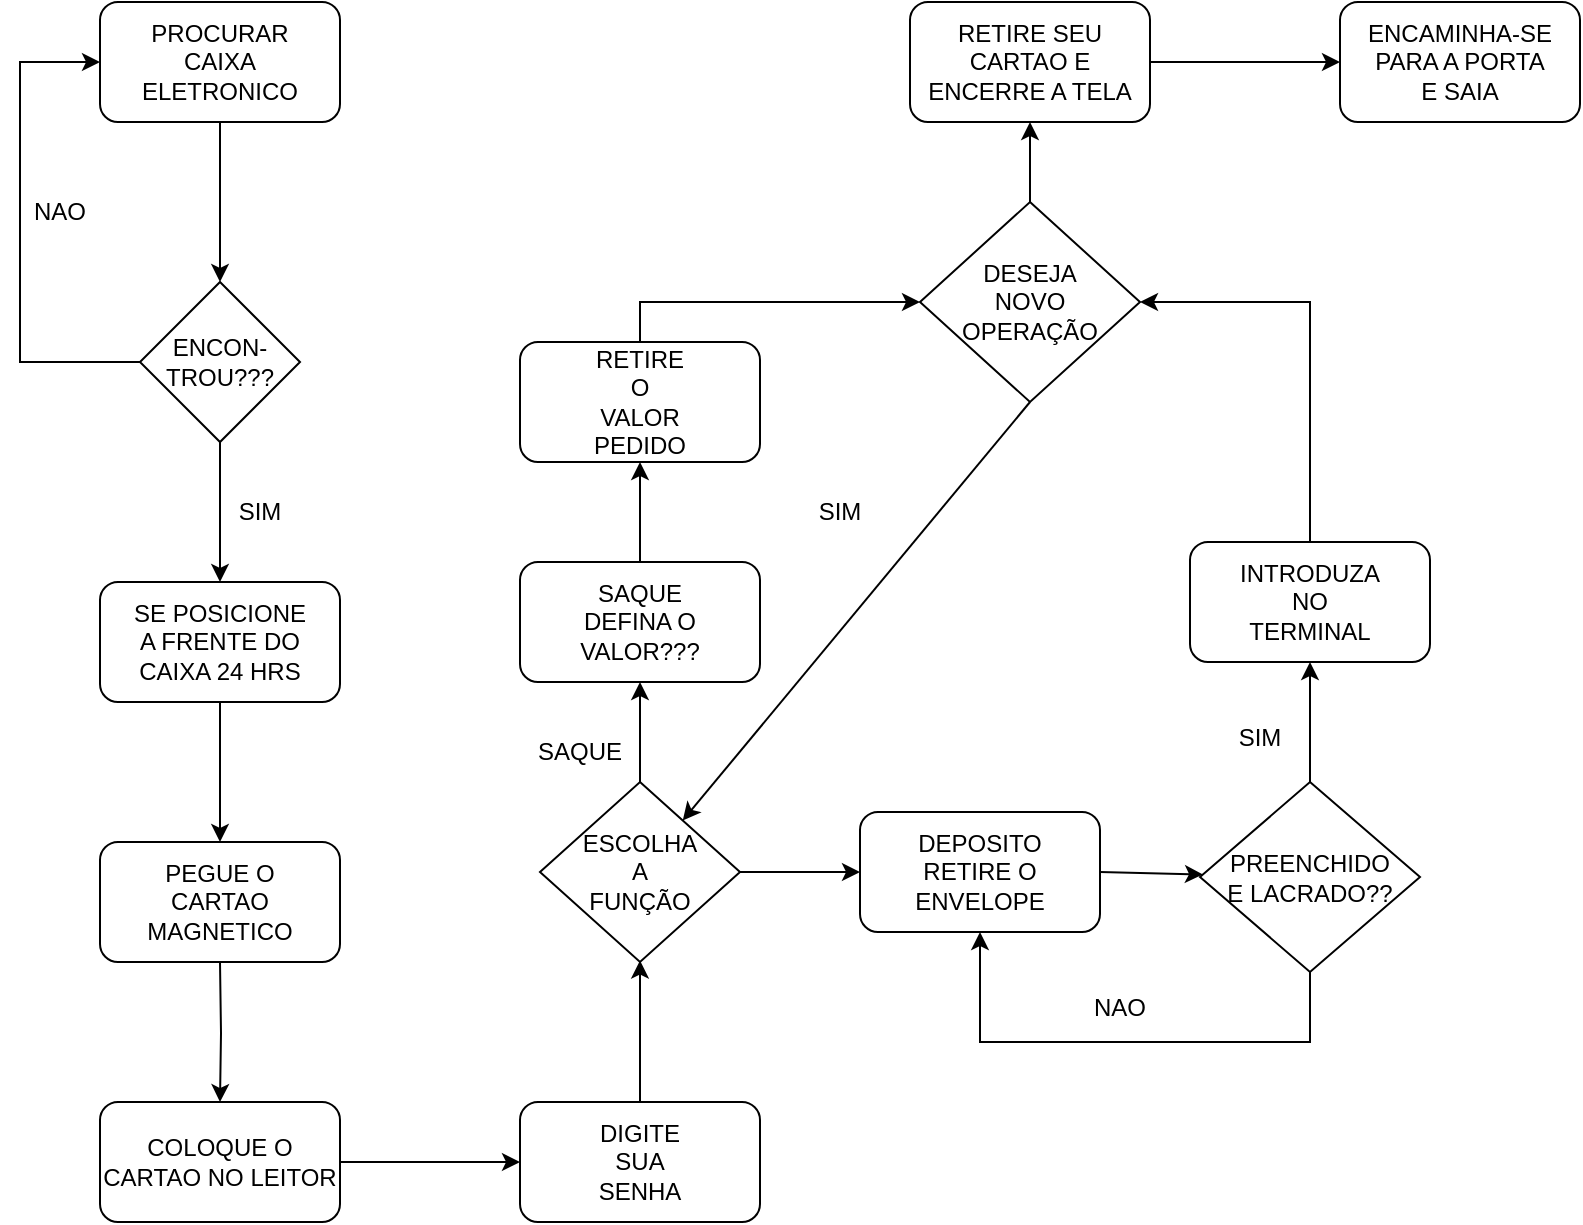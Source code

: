 <mxfile version="15.7.3" type="device"><diagram id="YW-glcpWzFyhPgJkVDgm" name="Page-1"><mxGraphModel dx="1422" dy="741" grid="1" gridSize="10" guides="1" tooltips="1" connect="1" arrows="1" fold="1" page="1" pageScale="1" pageWidth="827" pageHeight="1169" math="0" shadow="0"><root><mxCell id="0"/><mxCell id="1" parent="0"/><mxCell id="zC0xBF3qzKgEGE0PPV5T-1" value="&lt;div&gt;PROCURAR&lt;/div&gt;&lt;div&gt;CAIXA&lt;/div&gt;&lt;div&gt;ELETRONICO&lt;br&gt;&lt;/div&gt;" style="rounded=1;whiteSpace=wrap;html=1;" vertex="1" parent="1"><mxGeometry x="50" y="30" width="120" height="60" as="geometry"/></mxCell><mxCell id="zC0xBF3qzKgEGE0PPV5T-13" style="edgeStyle=orthogonalEdgeStyle;rounded=0;orthogonalLoop=1;jettySize=auto;elbow=vertical;html=1;exitX=0;exitY=0.5;exitDx=0;exitDy=0;entryX=0;entryY=0.5;entryDx=0;entryDy=0;" edge="1" parent="1" source="zC0xBF3qzKgEGE0PPV5T-2" target="zC0xBF3qzKgEGE0PPV5T-1"><mxGeometry relative="1" as="geometry"><mxPoint x="10" y="60" as="targetPoint"/><Array as="points"><mxPoint x="10" y="210"/><mxPoint x="10" y="60"/></Array></mxGeometry></mxCell><mxCell id="zC0xBF3qzKgEGE0PPV5T-2" value="&lt;div&gt;ENCON-&lt;/div&gt;&lt;div&gt;TROU???&lt;br&gt;&lt;/div&gt;" style="rhombus;whiteSpace=wrap;html=1;" vertex="1" parent="1"><mxGeometry x="70" y="170" width="80" height="80" as="geometry"/></mxCell><mxCell id="zC0xBF3qzKgEGE0PPV5T-5" value="" style="endArrow=classic;html=1;rounded=0;entryX=0.5;entryY=0;entryDx=0;entryDy=0;" edge="1" parent="1" source="zC0xBF3qzKgEGE0PPV5T-1" target="zC0xBF3qzKgEGE0PPV5T-2"><mxGeometry width="50" height="50" relative="1" as="geometry"><mxPoint x="110" y="140" as="sourcePoint"/><mxPoint x="110" y="160.711" as="targetPoint"/></mxGeometry></mxCell><mxCell id="zC0xBF3qzKgEGE0PPV5T-21" style="edgeStyle=orthogonalEdgeStyle;rounded=0;orthogonalLoop=1;jettySize=auto;html=1;exitX=0.5;exitY=1;exitDx=0;exitDy=0;entryX=0.5;entryY=0;entryDx=0;entryDy=0;elbow=vertical;" edge="1" parent="1" source="zC0xBF3qzKgEGE0PPV5T-11" target="zC0xBF3qzKgEGE0PPV5T-16"><mxGeometry relative="1" as="geometry"/></mxCell><mxCell id="zC0xBF3qzKgEGE0PPV5T-11" value="&lt;div&gt;SE POSICIONE&lt;/div&gt;&lt;div&gt;A FRENTE DO&lt;/div&gt;&lt;div&gt;CAIXA 24 HRS&lt;br&gt;&lt;/div&gt;" style="rounded=1;whiteSpace=wrap;html=1;" vertex="1" parent="1"><mxGeometry x="50" y="320" width="120" height="60" as="geometry"/></mxCell><mxCell id="zC0xBF3qzKgEGE0PPV5T-12" value="" style="endArrow=classic;html=1;rounded=0;exitX=0.5;exitY=1;exitDx=0;exitDy=0;entryX=0.5;entryY=0;entryDx=0;entryDy=0;edgeStyle=elbowEdgeStyle;elbow=vertical;" edge="1" parent="1" source="zC0xBF3qzKgEGE0PPV5T-2" target="zC0xBF3qzKgEGE0PPV5T-11"><mxGeometry width="50" height="50" relative="1" as="geometry"><mxPoint x="390" y="280" as="sourcePoint"/><mxPoint x="440" y="230" as="targetPoint"/></mxGeometry></mxCell><mxCell id="zC0xBF3qzKgEGE0PPV5T-14" value="NAO" style="text;html=1;strokeColor=none;fillColor=none;align=center;verticalAlign=middle;whiteSpace=wrap;rounded=0;" vertex="1" parent="1"><mxGeometry y="120" width="60" height="30" as="geometry"/></mxCell><mxCell id="zC0xBF3qzKgEGE0PPV5T-15" value="SIM" style="text;html=1;strokeColor=none;fillColor=none;align=center;verticalAlign=middle;whiteSpace=wrap;rounded=0;" vertex="1" parent="1"><mxGeometry x="100" y="270" width="60" height="30" as="geometry"/></mxCell><mxCell id="zC0xBF3qzKgEGE0PPV5T-16" value="&lt;div&gt;PEGUE O &lt;br&gt;&lt;/div&gt;&lt;div&gt;CARTAO&lt;/div&gt;&lt;div&gt;MAGNETICO&lt;br&gt;&lt;/div&gt;" style="rounded=1;whiteSpace=wrap;html=1;" vertex="1" parent="1"><mxGeometry x="50" y="450" width="120" height="60" as="geometry"/></mxCell><mxCell id="zC0xBF3qzKgEGE0PPV5T-22" style="edgeStyle=orthogonalEdgeStyle;rounded=0;orthogonalLoop=1;jettySize=auto;html=1;exitX=0.5;exitY=1;exitDx=0;exitDy=0;entryX=0.5;entryY=0;entryDx=0;entryDy=0;elbow=vertical;" edge="1" parent="1" target="zC0xBF3qzKgEGE0PPV5T-23"><mxGeometry relative="1" as="geometry"><mxPoint x="110" y="510" as="sourcePoint"/></mxGeometry></mxCell><mxCell id="zC0xBF3qzKgEGE0PPV5T-23" value="&lt;div&gt;COLOQUE O &lt;br&gt;&lt;/div&gt;&lt;div&gt;CARTAO NO LEITOR&lt;br&gt;&lt;/div&gt;" style="rounded=1;whiteSpace=wrap;html=1;" vertex="1" parent="1"><mxGeometry x="50" y="580" width="120" height="60" as="geometry"/></mxCell><mxCell id="zC0xBF3qzKgEGE0PPV5T-24" value="&lt;div&gt;DIGITE &lt;br&gt;&lt;/div&gt;&lt;div&gt;SUA&lt;/div&gt;&lt;div&gt;SENHA&lt;/div&gt;" style="rounded=1;whiteSpace=wrap;html=1;" vertex="1" parent="1"><mxGeometry x="260" y="580" width="120" height="60" as="geometry"/></mxCell><mxCell id="zC0xBF3qzKgEGE0PPV5T-25" value="" style="endArrow=classic;html=1;rounded=0;elbow=vertical;exitX=1;exitY=0.5;exitDx=0;exitDy=0;entryX=0;entryY=0.5;entryDx=0;entryDy=0;" edge="1" parent="1" source="zC0xBF3qzKgEGE0PPV5T-23" target="zC0xBF3qzKgEGE0PPV5T-24"><mxGeometry width="50" height="50" relative="1" as="geometry"><mxPoint x="380" y="310" as="sourcePoint"/><mxPoint x="430" y="260" as="targetPoint"/></mxGeometry></mxCell><mxCell id="zC0xBF3qzKgEGE0PPV5T-26" value="&lt;div&gt;ESCOLHA&lt;/div&gt;&lt;div&gt;A&lt;/div&gt;&lt;div&gt;FUNÇÃO&lt;/div&gt;" style="rhombus;whiteSpace=wrap;html=1;" vertex="1" parent="1"><mxGeometry x="270" y="420" width="100" height="90" as="geometry"/></mxCell><mxCell id="zC0xBF3qzKgEGE0PPV5T-27" value="" style="endArrow=classic;html=1;rounded=0;elbow=vertical;" edge="1" parent="1" source="zC0xBF3qzKgEGE0PPV5T-24"><mxGeometry width="50" height="50" relative="1" as="geometry"><mxPoint x="320" y="559.289" as="sourcePoint"/><mxPoint x="320" y="509.289" as="targetPoint"/></mxGeometry></mxCell><mxCell id="zC0xBF3qzKgEGE0PPV5T-28" value="&lt;div&gt;SAQUE&lt;/div&gt;&lt;div&gt;DEFINA O&lt;/div&gt;&lt;div&gt;VALOR???&lt;br&gt;&lt;/div&gt;" style="rounded=1;whiteSpace=wrap;html=1;" vertex="1" parent="1"><mxGeometry x="260" y="310" width="120" height="60" as="geometry"/></mxCell><mxCell id="zC0xBF3qzKgEGE0PPV5T-29" value="" style="endArrow=classic;html=1;rounded=0;elbow=vertical;exitX=0.5;exitY=0;exitDx=0;exitDy=0;entryX=0.5;entryY=1;entryDx=0;entryDy=0;" edge="1" parent="1" source="zC0xBF3qzKgEGE0PPV5T-26" target="zC0xBF3qzKgEGE0PPV5T-28"><mxGeometry width="50" height="50" relative="1" as="geometry"><mxPoint x="300" y="470" as="sourcePoint"/><mxPoint x="350" y="420" as="targetPoint"/></mxGeometry></mxCell><mxCell id="zC0xBF3qzKgEGE0PPV5T-30" value="SAQUE" style="text;html=1;strokeColor=none;fillColor=none;align=center;verticalAlign=middle;whiteSpace=wrap;rounded=0;" vertex="1" parent="1"><mxGeometry x="260" y="390" width="60" height="30" as="geometry"/></mxCell><mxCell id="zC0xBF3qzKgEGE0PPV5T-31" value="&lt;div&gt;DEPOSITO&lt;/div&gt;&lt;div&gt;RETIRE O ENVELOPE&lt;br&gt;&lt;/div&gt;" style="rounded=1;whiteSpace=wrap;html=1;" vertex="1" parent="1"><mxGeometry x="430" y="435" width="120" height="60" as="geometry"/></mxCell><mxCell id="zC0xBF3qzKgEGE0PPV5T-32" value="" style="endArrow=classic;html=1;rounded=0;elbow=vertical;exitX=1;exitY=0.5;exitDx=0;exitDy=0;entryX=0;entryY=0.5;entryDx=0;entryDy=0;" edge="1" parent="1" source="zC0xBF3qzKgEGE0PPV5T-26" target="zC0xBF3qzKgEGE0PPV5T-31"><mxGeometry width="50" height="50" relative="1" as="geometry"><mxPoint x="380" y="310" as="sourcePoint"/><mxPoint x="420" y="465" as="targetPoint"/></mxGeometry></mxCell><mxCell id="zC0xBF3qzKgEGE0PPV5T-39" style="edgeStyle=elbowEdgeStyle;rounded=0;orthogonalLoop=1;jettySize=auto;elbow=vertical;html=1;exitX=0.5;exitY=1;exitDx=0;exitDy=0;entryX=0.5;entryY=1;entryDx=0;entryDy=0;" edge="1" parent="1" source="zC0xBF3qzKgEGE0PPV5T-33" target="zC0xBF3qzKgEGE0PPV5T-31"><mxGeometry relative="1" as="geometry"><Array as="points"><mxPoint x="570" y="550"/></Array></mxGeometry></mxCell><mxCell id="zC0xBF3qzKgEGE0PPV5T-33" value="&lt;div&gt;PREENCHIDO&lt;/div&gt;&lt;div&gt;E LACRADO??&lt;br&gt;&lt;/div&gt;" style="rhombus;whiteSpace=wrap;html=1;" vertex="1" parent="1"><mxGeometry x="600" y="420" width="110" height="95" as="geometry"/></mxCell><mxCell id="zC0xBF3qzKgEGE0PPV5T-34" value="" style="endArrow=classic;html=1;rounded=0;elbow=vertical;exitX=1;exitY=0.5;exitDx=0;exitDy=0;" edge="1" parent="1" source="zC0xBF3qzKgEGE0PPV5T-31" target="zC0xBF3qzKgEGE0PPV5T-33"><mxGeometry width="50" height="50" relative="1" as="geometry"><mxPoint x="380" y="310" as="sourcePoint"/><mxPoint x="430" y="260" as="targetPoint"/></mxGeometry></mxCell><mxCell id="zC0xBF3qzKgEGE0PPV5T-45" style="edgeStyle=elbowEdgeStyle;rounded=0;orthogonalLoop=1;jettySize=auto;html=1;exitX=0.5;exitY=0;exitDx=0;exitDy=0;entryX=1;entryY=0.5;entryDx=0;entryDy=0;" edge="1" parent="1" source="zC0xBF3qzKgEGE0PPV5T-36" target="zC0xBF3qzKgEGE0PPV5T-43"><mxGeometry relative="1" as="geometry"><Array as="points"><mxPoint x="655" y="220"/></Array></mxGeometry></mxCell><mxCell id="zC0xBF3qzKgEGE0PPV5T-36" value="&lt;div&gt;INTRODUZA&lt;/div&gt;&lt;div&gt;NO&lt;/div&gt;&lt;div&gt;TERMINAL&lt;br&gt;&lt;/div&gt;" style="rounded=1;whiteSpace=wrap;html=1;" vertex="1" parent="1"><mxGeometry x="595" y="300" width="120" height="60" as="geometry"/></mxCell><mxCell id="zC0xBF3qzKgEGE0PPV5T-37" value="" style="endArrow=classic;html=1;rounded=0;elbow=vertical;exitX=0.5;exitY=0;exitDx=0;exitDy=0;entryX=0.5;entryY=1;entryDx=0;entryDy=0;" edge="1" parent="1" source="zC0xBF3qzKgEGE0PPV5T-33" target="zC0xBF3qzKgEGE0PPV5T-36"><mxGeometry width="50" height="50" relative="1" as="geometry"><mxPoint x="650" y="460" as="sourcePoint"/><mxPoint x="650" y="370" as="targetPoint"/></mxGeometry></mxCell><mxCell id="zC0xBF3qzKgEGE0PPV5T-38" value="&lt;div&gt;SIM&lt;/div&gt;" style="text;html=1;strokeColor=none;fillColor=none;align=center;verticalAlign=middle;whiteSpace=wrap;rounded=0;" vertex="1" parent="1"><mxGeometry x="600" y="375" width="60" height="45" as="geometry"/></mxCell><mxCell id="zC0xBF3qzKgEGE0PPV5T-40" value="NAO" style="text;html=1;strokeColor=none;fillColor=none;align=center;verticalAlign=middle;whiteSpace=wrap;rounded=0;" vertex="1" parent="1"><mxGeometry x="530" y="510" width="60" height="45" as="geometry"/></mxCell><mxCell id="zC0xBF3qzKgEGE0PPV5T-44" style="edgeStyle=elbowEdgeStyle;rounded=0;orthogonalLoop=1;jettySize=auto;elbow=vertical;html=1;exitX=0.5;exitY=0;exitDx=0;exitDy=0;entryX=0;entryY=0.5;entryDx=0;entryDy=0;" edge="1" parent="1" source="zC0xBF3qzKgEGE0PPV5T-41" target="zC0xBF3qzKgEGE0PPV5T-43"><mxGeometry relative="1" as="geometry"><Array as="points"><mxPoint x="400" y="180"/><mxPoint x="390" y="140"/></Array></mxGeometry></mxCell><mxCell id="zC0xBF3qzKgEGE0PPV5T-41" value="&lt;div&gt;RETIRE&lt;/div&gt;&lt;div&gt;O&lt;/div&gt;&lt;div&gt;VALOR&lt;/div&gt;&lt;div&gt;PEDIDO&lt;br&gt;&lt;/div&gt;" style="rounded=1;whiteSpace=wrap;html=1;" vertex="1" parent="1"><mxGeometry x="260" y="200" width="120" height="60" as="geometry"/></mxCell><mxCell id="zC0xBF3qzKgEGE0PPV5T-42" value="" style="endArrow=classic;html=1;rounded=0;elbow=vertical;exitX=0.5;exitY=0;exitDx=0;exitDy=0;entryX=0.5;entryY=1;entryDx=0;entryDy=0;" edge="1" parent="1" source="zC0xBF3qzKgEGE0PPV5T-28" target="zC0xBF3qzKgEGE0PPV5T-41"><mxGeometry width="50" height="50" relative="1" as="geometry"><mxPoint x="380" y="310" as="sourcePoint"/><mxPoint x="430" y="260" as="targetPoint"/></mxGeometry></mxCell><mxCell id="zC0xBF3qzKgEGE0PPV5T-43" value="&lt;div&gt;DESEJA&lt;/div&gt;&lt;div&gt;NOVO&lt;/div&gt;&lt;div&gt;OPERAÇÃO&lt;br&gt;&lt;/div&gt;" style="rhombus;whiteSpace=wrap;html=1;" vertex="1" parent="1"><mxGeometry x="460" y="130" width="110" height="100" as="geometry"/></mxCell><mxCell id="zC0xBF3qzKgEGE0PPV5T-46" value="" style="endArrow=classic;html=1;rounded=0;exitX=0.5;exitY=1;exitDx=0;exitDy=0;" edge="1" parent="1" source="zC0xBF3qzKgEGE0PPV5T-43" target="zC0xBF3qzKgEGE0PPV5T-26"><mxGeometry width="50" height="50" relative="1" as="geometry"><mxPoint x="380" y="310" as="sourcePoint"/><mxPoint x="430" y="260" as="targetPoint"/></mxGeometry></mxCell><mxCell id="zC0xBF3qzKgEGE0PPV5T-47" value="SIM" style="text;html=1;strokeColor=none;fillColor=none;align=center;verticalAlign=middle;whiteSpace=wrap;rounded=0;" vertex="1" parent="1"><mxGeometry x="390" y="270" width="60" height="30" as="geometry"/></mxCell><mxCell id="zC0xBF3qzKgEGE0PPV5T-48" value="&lt;div&gt;RETIRE SEU&lt;/div&gt;&lt;div&gt;CARTAO E ENCERRE A TELA&lt;br&gt;&lt;/div&gt;" style="rounded=1;whiteSpace=wrap;html=1;" vertex="1" parent="1"><mxGeometry x="455" y="30" width="120" height="60" as="geometry"/></mxCell><mxCell id="zC0xBF3qzKgEGE0PPV5T-49" value="" style="endArrow=classic;html=1;rounded=0;exitX=0.5;exitY=0;exitDx=0;exitDy=0;entryX=0.5;entryY=1;entryDx=0;entryDy=0;" edge="1" parent="1" source="zC0xBF3qzKgEGE0PPV5T-43" target="zC0xBF3qzKgEGE0PPV5T-48"><mxGeometry width="50" height="50" relative="1" as="geometry"><mxPoint x="380" y="310" as="sourcePoint"/><mxPoint x="430" y="260" as="targetPoint"/></mxGeometry></mxCell><mxCell id="zC0xBF3qzKgEGE0PPV5T-50" value="&lt;div&gt;ENCAMINHA-SE&lt;/div&gt;&lt;div&gt;PARA A PORTA&lt;/div&gt;&lt;div&gt;E SAIA&lt;br&gt;&lt;/div&gt;" style="rounded=1;whiteSpace=wrap;html=1;" vertex="1" parent="1"><mxGeometry x="670" y="30" width="120" height="60" as="geometry"/></mxCell><mxCell id="zC0xBF3qzKgEGE0PPV5T-52" value="" style="endArrow=classic;html=1;rounded=0;exitX=1;exitY=0.5;exitDx=0;exitDy=0;entryX=0;entryY=0.5;entryDx=0;entryDy=0;" edge="1" parent="1" source="zC0xBF3qzKgEGE0PPV5T-48" target="zC0xBF3qzKgEGE0PPV5T-50"><mxGeometry width="50" height="50" relative="1" as="geometry"><mxPoint x="570" y="110" as="sourcePoint"/><mxPoint x="620" y="60" as="targetPoint"/></mxGeometry></mxCell></root></mxGraphModel></diagram></mxfile>